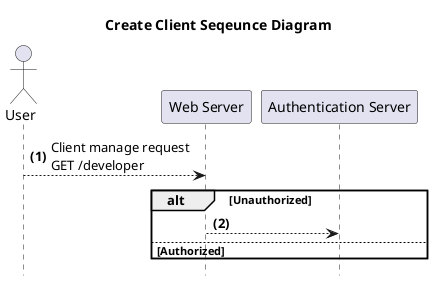 @startuml createClient
title **Create Client** Seqeunce Diagram
hide footbox
actor User
autonumber "<b>(0)"
"User" --> "Web Server": Client manage request\nGET /developer
alt Unauthorized 
    "Web Server" --> "Authentication Server":
else Authorized
end
@enduml